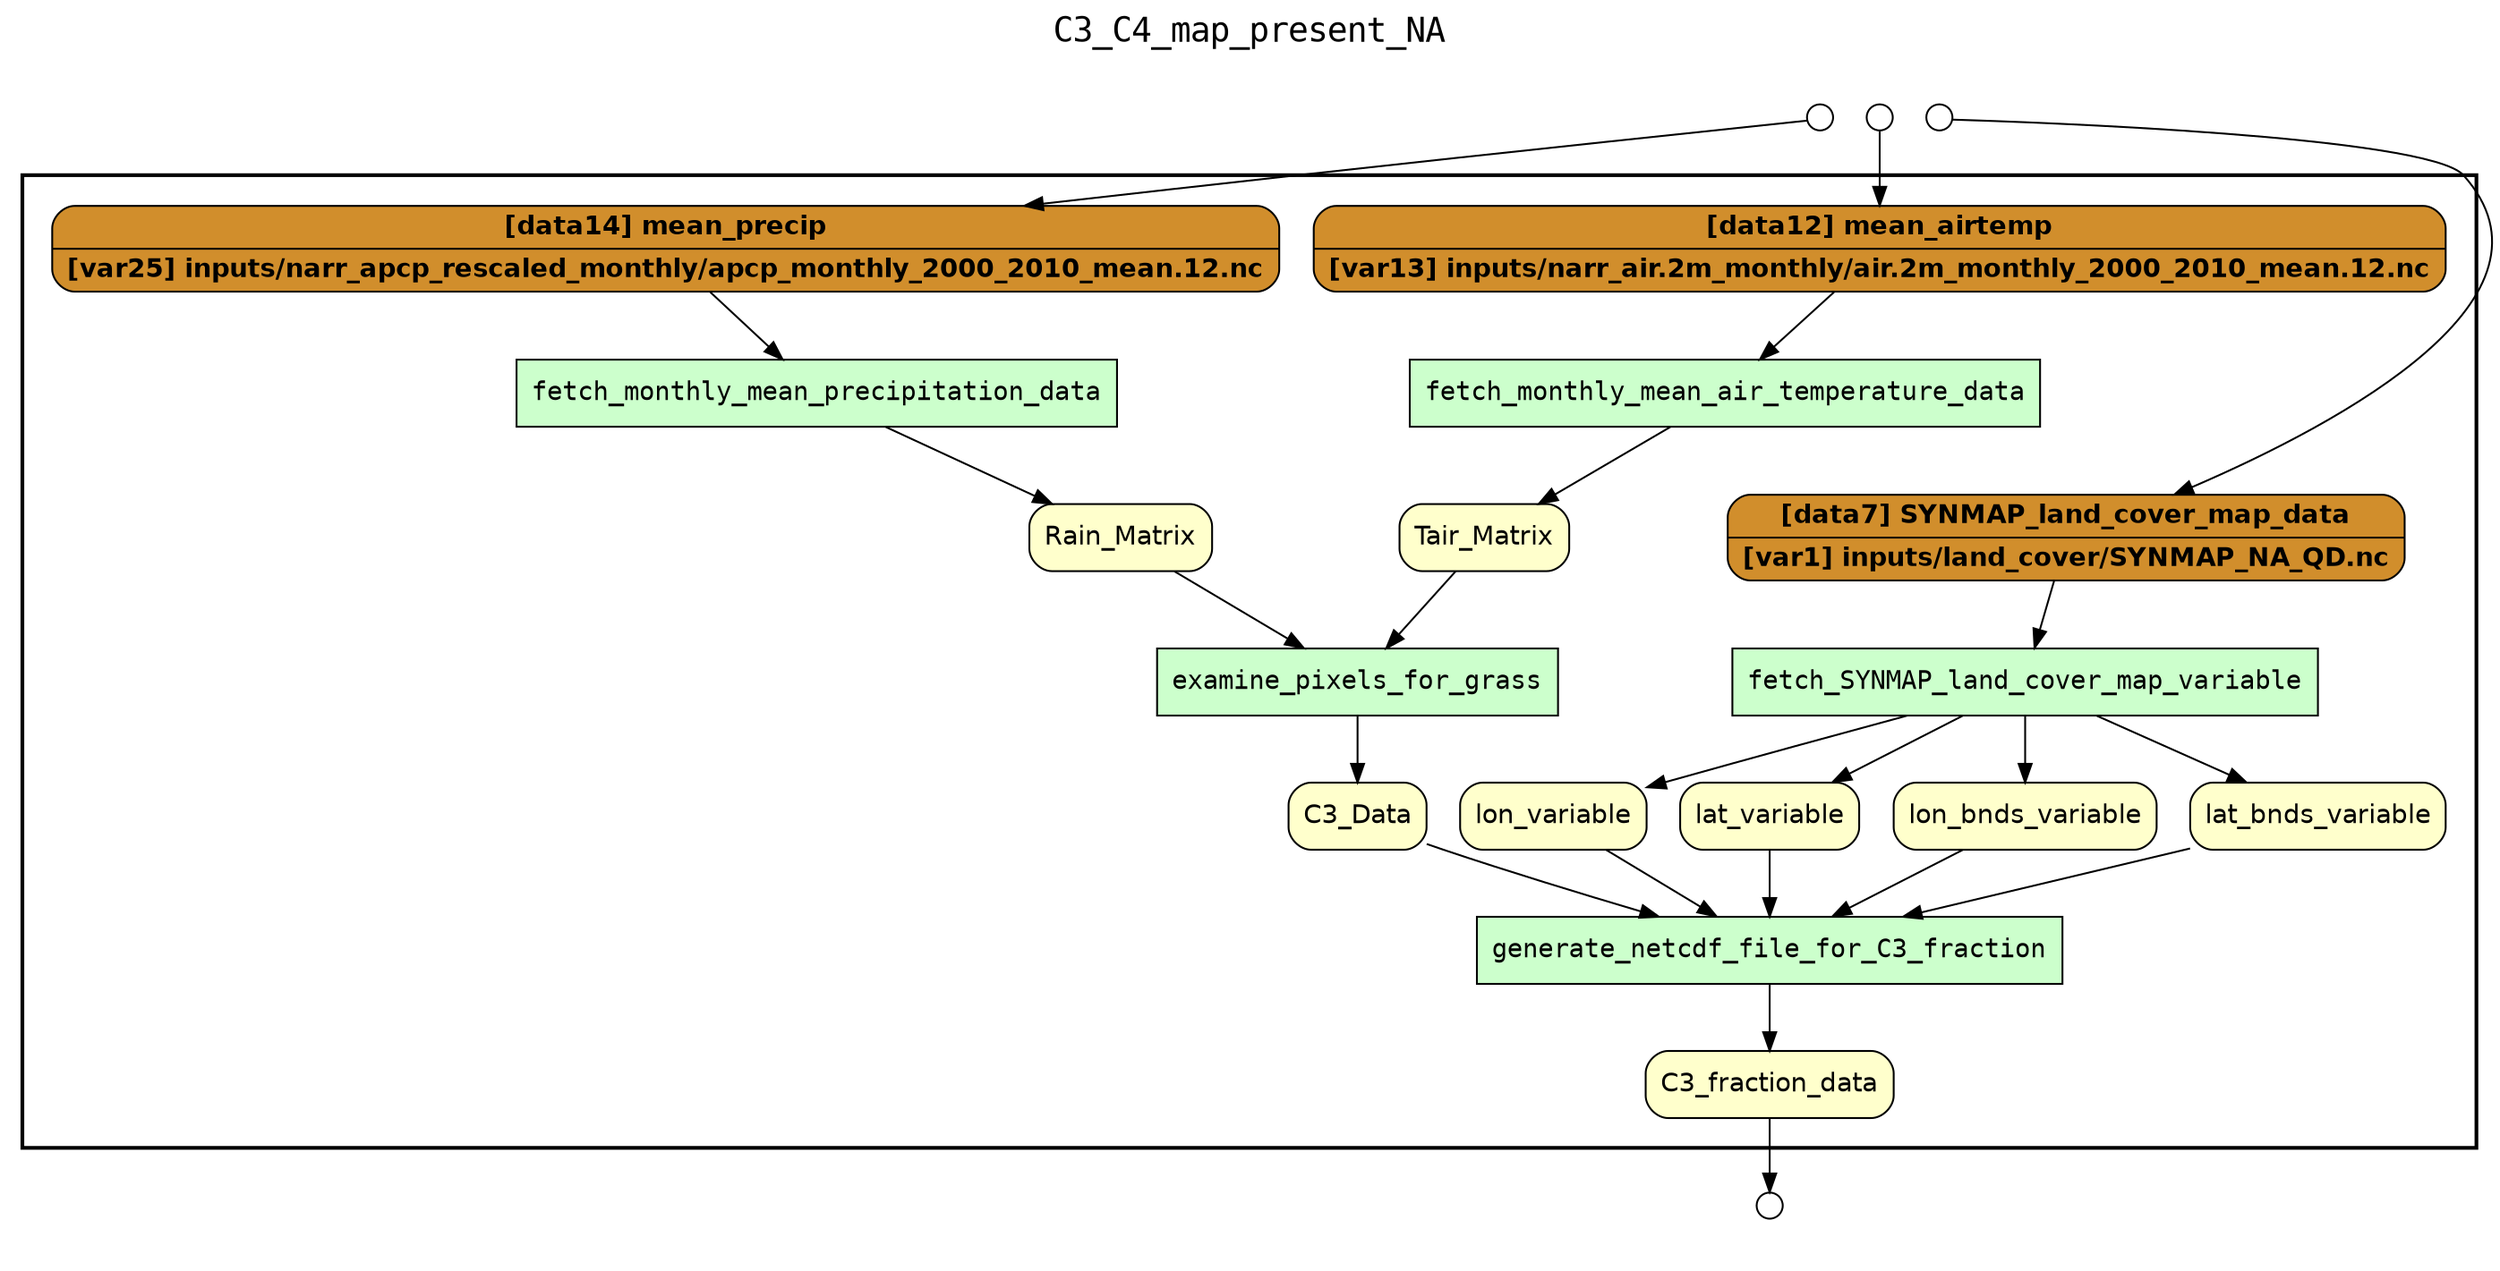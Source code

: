 
digraph yw_data_view {
rankdir=TB
fontname=Courier; fontsize=18; labelloc=t
label="C3_C4_map_present_NA"
subgraph cluster_workflow { label=""; color=black; penwidth=2
subgraph cluster_workflow_inner { label=""; color=white
node[shape=box style="filled" fillcolor="#CCFFCC" peripheries=1 fontname=Courier]
examine_pixels_for_grass
fetch_SYNMAP_land_cover_map_variable
fetch_monthly_mean_precipitation_data
fetch_monthly_mean_air_temperature_data
generate_netcdf_file_for_C3_fraction
node[shape=box style="filled" fillcolor="#CCFFCC" peripheries=1 fontname=Courier]
node[shape=box style="rounded,filled" fillcolor="#FFFFCC" peripheries=1 fontname=Helvetica]
lon_variable
lat_variable
lon_bnds_variable
lat_bnds_variable
Tair_Matrix
Rain_Matrix
C3_Data
C3_fraction_data
node[shape=box style="rounded,filled" fillcolor="#D18E2C" peripheries=1 fontname="Helvetica-Bold"]
SYNMAP_land_cover_map_data [shape=record rankdir=LR label="{<f0> [data7] SYNMAP_land_cover_map_data |<f1> [var1] inputs/land_cover/SYNMAP_NA_QD.nc}"]
mean_airtemp [shape=record rankdir=LR label="{<f0> [data12] mean_airtemp |<f1> [var2] inputs/narr_air.2m_monthly/air.2m_monthly_2000_2010_mean.1.nc}"]
mean_airtemp [shape=record rankdir=LR label="{<f0> [data12] mean_airtemp |<f1> [var3] inputs/narr_air.2m_monthly/air.2m_monthly_2000_2010_mean.2.nc}"]
mean_airtemp [shape=record rankdir=LR label="{<f0> [data12] mean_airtemp |<f1> [var4] inputs/narr_air.2m_monthly/air.2m_monthly_2000_2010_mean.3.nc}"]
mean_airtemp [shape=record rankdir=LR label="{<f0> [data12] mean_airtemp |<f1> [var5] inputs/narr_air.2m_monthly/air.2m_monthly_2000_2010_mean.4.nc}"]
mean_airtemp [shape=record rankdir=LR label="{<f0> [data12] mean_airtemp |<f1> [var6] inputs/narr_air.2m_monthly/air.2m_monthly_2000_2010_mean.5.nc}"]
mean_airtemp [shape=record rankdir=LR label="{<f0> [data12] mean_airtemp |<f1> [var7] inputs/narr_air.2m_monthly/air.2m_monthly_2000_2010_mean.6.nc}"]
mean_airtemp [shape=record rankdir=LR label="{<f0> [data12] mean_airtemp |<f1> [var8] inputs/narr_air.2m_monthly/air.2m_monthly_2000_2010_mean.7.nc}"]
mean_airtemp [shape=record rankdir=LR label="{<f0> [data12] mean_airtemp |<f1> [var9] inputs/narr_air.2m_monthly/air.2m_monthly_2000_2010_mean.8.nc}"]
mean_airtemp [shape=record rankdir=LR label="{<f0> [data12] mean_airtemp |<f1> [var10] inputs/narr_air.2m_monthly/air.2m_monthly_2000_2010_mean.9.nc}"]
mean_airtemp [shape=record rankdir=LR label="{<f0> [data12] mean_airtemp |<f1> [var11] inputs/narr_air.2m_monthly/air.2m_monthly_2000_2010_mean.10.nc}"]
mean_airtemp [shape=record rankdir=LR label="{<f0> [data12] mean_airtemp |<f1> [var12] inputs/narr_air.2m_monthly/air.2m_monthly_2000_2010_mean.11.nc}"]
mean_airtemp [shape=record rankdir=LR label="{<f0> [data12] mean_airtemp |<f1> [var13] inputs/narr_air.2m_monthly/air.2m_monthly_2000_2010_mean.12.nc}"]
mean_precip [shape=record rankdir=LR label="{<f0> [data14] mean_precip |<f1> [var14] inputs/narr_apcp_rescaled_monthly/apcp_monthly_2000_2010_mean.1.nc}"]
mean_precip [shape=record rankdir=LR label="{<f0> [data14] mean_precip |<f1> [var15] inputs/narr_apcp_rescaled_monthly/apcp_monthly_2000_2010_mean.2.nc}"]
mean_precip [shape=record rankdir=LR label="{<f0> [data14] mean_precip |<f1> [var16] inputs/narr_apcp_rescaled_monthly/apcp_monthly_2000_2010_mean.3.nc}"]
mean_precip [shape=record rankdir=LR label="{<f0> [data14] mean_precip |<f1> [var17] inputs/narr_apcp_rescaled_monthly/apcp_monthly_2000_2010_mean.4.nc}"]
mean_precip [shape=record rankdir=LR label="{<f0> [data14] mean_precip |<f1> [var18] inputs/narr_apcp_rescaled_monthly/apcp_monthly_2000_2010_mean.5.nc}"]
mean_precip [shape=record rankdir=LR label="{<f0> [data14] mean_precip |<f1> [var19] inputs/narr_apcp_rescaled_monthly/apcp_monthly_2000_2010_mean.6.nc}"]
mean_precip [shape=record rankdir=LR label="{<f0> [data14] mean_precip |<f1> [var20] inputs/narr_apcp_rescaled_monthly/apcp_monthly_2000_2010_mean.7.nc}"]
mean_precip [shape=record rankdir=LR label="{<f0> [data14] mean_precip |<f1> [var21] inputs/narr_apcp_rescaled_monthly/apcp_monthly_2000_2010_mean.8.nc}"]
mean_precip [shape=record rankdir=LR label="{<f0> [data14] mean_precip |<f1> [var22] inputs/narr_apcp_rescaled_monthly/apcp_monthly_2000_2010_mean.9.nc}"]
mean_precip [shape=record rankdir=LR label="{<f0> [data14] mean_precip |<f1> [var23] inputs/narr_apcp_rescaled_monthly/apcp_monthly_2000_2010_mean.10.nc}"]
mean_precip [shape=record rankdir=LR label="{<f0> [data14] mean_precip |<f1> [var24] inputs/narr_apcp_rescaled_monthly/apcp_monthly_2000_2010_mean.11.nc}"]
mean_precip [shape=record rankdir=LR label="{<f0> [data14] mean_precip |<f1> [var25] inputs/narr_apcp_rescaled_monthly/apcp_monthly_2000_2010_mean.12.nc}"]
node[shape=box style="rounded,filled" fillcolor="#FFFFFF" peripheries=1 fontname=Helvetica]
}}
subgraph cluster_inflows { label=""; color=white; penwidth=2
subgraph cluster_inflows_inner { label=""; color=white
node[shape=circle fillcolor="#FFFFFF" peripheries=1 width=0.2]
SYNMAP_land_cover_map_data_inflow [label=""]
mean_airtemp_inflow [label=""]
mean_precip_inflow [label=""]
}}
subgraph cluster_outflows { label=""; color=white; penwidth=2
subgraph cluster_outflows_inner { label=""; color=white
node[shape=circle fillcolor="#FFFFFF" peripheries=1 width=0.2]
C3_fraction_data_outflow [label=""]
}}
lat_bnds_variable -> generate_netcdf_file_for_C3_fraction
Tair_Matrix -> examine_pixels_for_grass
SYNMAP_land_cover_map_data -> fetch_SYNMAP_land_cover_map_variable
Rain_Matrix -> examine_pixels_for_grass
lon_variable -> generate_netcdf_file_for_C3_fraction
mean_airtemp -> fetch_monthly_mean_air_temperature_data
lat_variable -> generate_netcdf_file_for_C3_fraction
mean_precip -> fetch_monthly_mean_precipitation_data
C3_Data -> generate_netcdf_file_for_C3_fraction
lon_bnds_variable -> generate_netcdf_file_for_C3_fraction
fetch_SYNMAP_land_cover_map_variable -> lon_variable
fetch_SYNMAP_land_cover_map_variable -> lat_variable
fetch_SYNMAP_land_cover_map_variable -> lon_bnds_variable
fetch_SYNMAP_land_cover_map_variable -> lat_bnds_variable
fetch_monthly_mean_air_temperature_data -> Tair_Matrix
fetch_monthly_mean_precipitation_data -> Rain_Matrix
examine_pixels_for_grass -> C3_Data
generate_netcdf_file_for_C3_fraction -> C3_fraction_data
SYNMAP_land_cover_map_data_inflow -> SYNMAP_land_cover_map_data
mean_airtemp_inflow -> mean_airtemp
mean_precip_inflow -> mean_precip
C3_fraction_data -> C3_fraction_data_outflow
}

